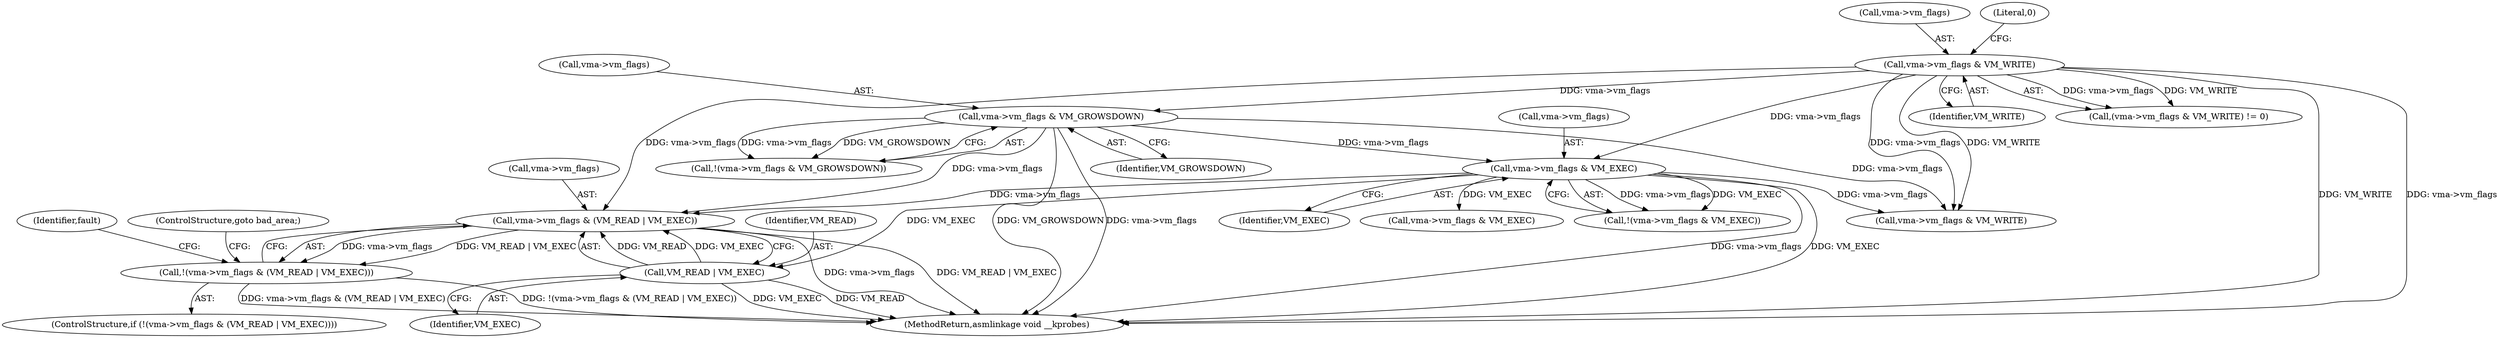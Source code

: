 digraph "0_linux_a8b0ca17b80e92faab46ee7179ba9e99ccb61233_44@pointer" {
"1000462" [label="(Call,vma->vm_flags & (VM_READ | VM_EXEC))"];
"1000404" [label="(Call,vma->vm_flags & VM_EXEC)"];
"1000298" [label="(Call,vma->vm_flags & VM_WRITE)"];
"1000340" [label="(Call,vma->vm_flags & VM_GROWSDOWN)"];
"1000466" [label="(Call,VM_READ | VM_EXEC)"];
"1000461" [label="(Call,!(vma->vm_flags & (VM_READ | VM_EXEC)))"];
"1000408" [label="(Identifier,VM_EXEC)"];
"1000302" [label="(Identifier,VM_WRITE)"];
"1000461" [label="(Call,!(vma->vm_flags & (VM_READ | VM_EXEC)))"];
"1000466" [label="(Call,VM_READ | VM_EXEC)"];
"1000471" [label="(Identifier,fault)"];
"1000430" [label="(Call,vma->vm_flags & VM_WRITE)"];
"1000299" [label="(Call,vma->vm_flags)"];
"1000340" [label="(Call,vma->vm_flags & VM_GROWSDOWN)"];
"1000462" [label="(Call,vma->vm_flags & (VM_READ | VM_EXEC))"];
"1000344" [label="(Identifier,VM_GROWSDOWN)"];
"1000303" [label="(Literal,0)"];
"1000468" [label="(Identifier,VM_EXEC)"];
"1000404" [label="(Call,vma->vm_flags & VM_EXEC)"];
"1000341" [label="(Call,vma->vm_flags)"];
"1000661" [label="(MethodReturn,asmlinkage void __kprobes)"];
"1000339" [label="(Call,!(vma->vm_flags & VM_GROWSDOWN))"];
"1000460" [label="(ControlStructure,if (!(vma->vm_flags & (VM_READ | VM_EXEC))))"];
"1000467" [label="(Identifier,VM_READ)"];
"1000443" [label="(Call,vma->vm_flags & VM_EXEC)"];
"1000297" [label="(Call,(vma->vm_flags & VM_WRITE) != 0)"];
"1000403" [label="(Call,!(vma->vm_flags & VM_EXEC))"];
"1000469" [label="(ControlStructure,goto bad_area;)"];
"1000298" [label="(Call,vma->vm_flags & VM_WRITE)"];
"1000463" [label="(Call,vma->vm_flags)"];
"1000405" [label="(Call,vma->vm_flags)"];
"1000462" -> "1000461"  [label="AST: "];
"1000462" -> "1000466"  [label="CFG: "];
"1000463" -> "1000462"  [label="AST: "];
"1000466" -> "1000462"  [label="AST: "];
"1000461" -> "1000462"  [label="CFG: "];
"1000462" -> "1000661"  [label="DDG: vma->vm_flags"];
"1000462" -> "1000661"  [label="DDG: VM_READ | VM_EXEC"];
"1000462" -> "1000461"  [label="DDG: vma->vm_flags"];
"1000462" -> "1000461"  [label="DDG: VM_READ | VM_EXEC"];
"1000404" -> "1000462"  [label="DDG: vma->vm_flags"];
"1000298" -> "1000462"  [label="DDG: vma->vm_flags"];
"1000340" -> "1000462"  [label="DDG: vma->vm_flags"];
"1000466" -> "1000462"  [label="DDG: VM_READ"];
"1000466" -> "1000462"  [label="DDG: VM_EXEC"];
"1000404" -> "1000403"  [label="AST: "];
"1000404" -> "1000408"  [label="CFG: "];
"1000405" -> "1000404"  [label="AST: "];
"1000408" -> "1000404"  [label="AST: "];
"1000403" -> "1000404"  [label="CFG: "];
"1000404" -> "1000661"  [label="DDG: vma->vm_flags"];
"1000404" -> "1000661"  [label="DDG: VM_EXEC"];
"1000404" -> "1000403"  [label="DDG: vma->vm_flags"];
"1000404" -> "1000403"  [label="DDG: VM_EXEC"];
"1000298" -> "1000404"  [label="DDG: vma->vm_flags"];
"1000340" -> "1000404"  [label="DDG: vma->vm_flags"];
"1000404" -> "1000430"  [label="DDG: vma->vm_flags"];
"1000404" -> "1000443"  [label="DDG: VM_EXEC"];
"1000404" -> "1000466"  [label="DDG: VM_EXEC"];
"1000298" -> "1000297"  [label="AST: "];
"1000298" -> "1000302"  [label="CFG: "];
"1000299" -> "1000298"  [label="AST: "];
"1000302" -> "1000298"  [label="AST: "];
"1000303" -> "1000298"  [label="CFG: "];
"1000298" -> "1000661"  [label="DDG: vma->vm_flags"];
"1000298" -> "1000661"  [label="DDG: VM_WRITE"];
"1000298" -> "1000297"  [label="DDG: vma->vm_flags"];
"1000298" -> "1000297"  [label="DDG: VM_WRITE"];
"1000298" -> "1000340"  [label="DDG: vma->vm_flags"];
"1000298" -> "1000430"  [label="DDG: vma->vm_flags"];
"1000298" -> "1000430"  [label="DDG: VM_WRITE"];
"1000340" -> "1000339"  [label="AST: "];
"1000340" -> "1000344"  [label="CFG: "];
"1000341" -> "1000340"  [label="AST: "];
"1000344" -> "1000340"  [label="AST: "];
"1000339" -> "1000340"  [label="CFG: "];
"1000340" -> "1000661"  [label="DDG: VM_GROWSDOWN"];
"1000340" -> "1000661"  [label="DDG: vma->vm_flags"];
"1000340" -> "1000339"  [label="DDG: vma->vm_flags"];
"1000340" -> "1000339"  [label="DDG: VM_GROWSDOWN"];
"1000340" -> "1000430"  [label="DDG: vma->vm_flags"];
"1000466" -> "1000468"  [label="CFG: "];
"1000467" -> "1000466"  [label="AST: "];
"1000468" -> "1000466"  [label="AST: "];
"1000466" -> "1000661"  [label="DDG: VM_EXEC"];
"1000466" -> "1000661"  [label="DDG: VM_READ"];
"1000461" -> "1000460"  [label="AST: "];
"1000469" -> "1000461"  [label="CFG: "];
"1000471" -> "1000461"  [label="CFG: "];
"1000461" -> "1000661"  [label="DDG: !(vma->vm_flags & (VM_READ | VM_EXEC))"];
"1000461" -> "1000661"  [label="DDG: vma->vm_flags & (VM_READ | VM_EXEC)"];
}
